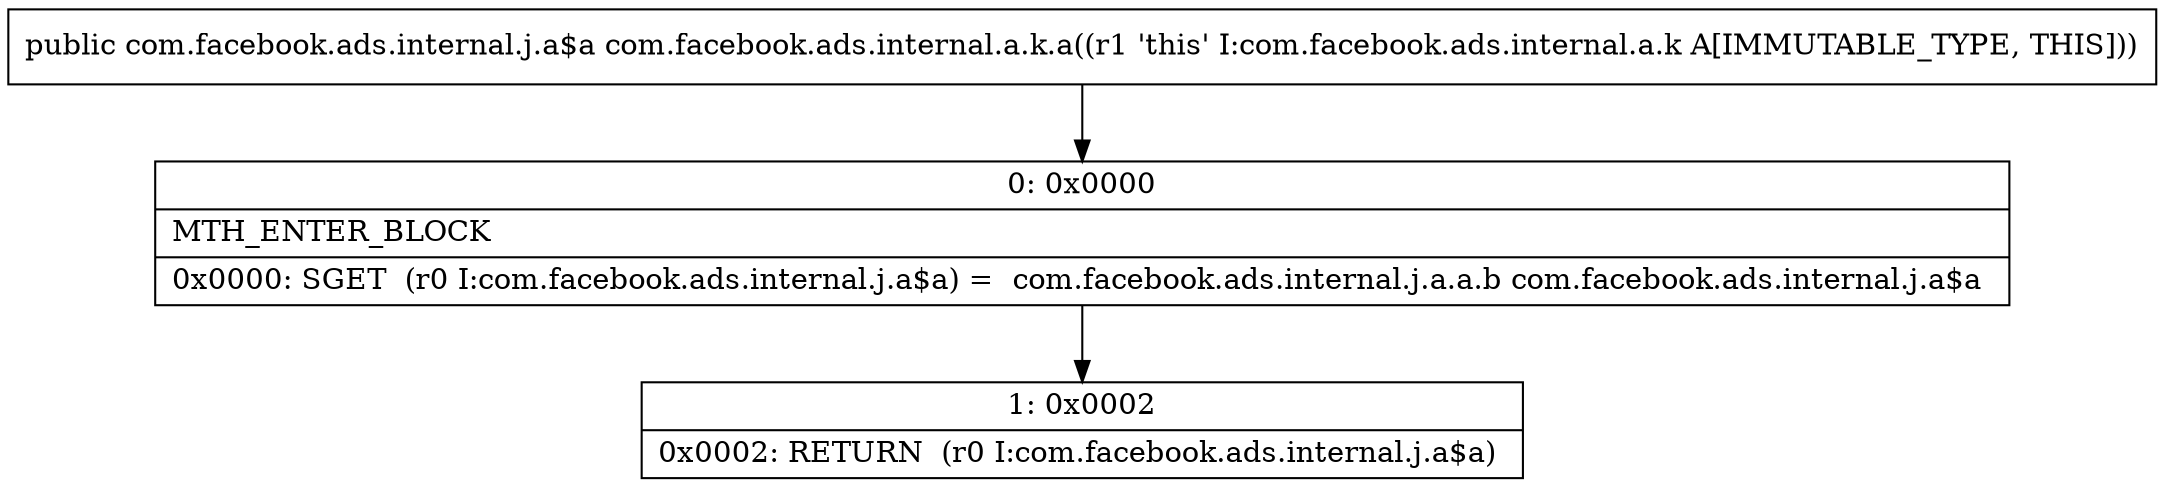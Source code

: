 digraph "CFG forcom.facebook.ads.internal.a.k.a()Lcom\/facebook\/ads\/internal\/j\/a$a;" {
Node_0 [shape=record,label="{0\:\ 0x0000|MTH_ENTER_BLOCK\l|0x0000: SGET  (r0 I:com.facebook.ads.internal.j.a$a) =  com.facebook.ads.internal.j.a.a.b com.facebook.ads.internal.j.a$a \l}"];
Node_1 [shape=record,label="{1\:\ 0x0002|0x0002: RETURN  (r0 I:com.facebook.ads.internal.j.a$a) \l}"];
MethodNode[shape=record,label="{public com.facebook.ads.internal.j.a$a com.facebook.ads.internal.a.k.a((r1 'this' I:com.facebook.ads.internal.a.k A[IMMUTABLE_TYPE, THIS])) }"];
MethodNode -> Node_0;
Node_0 -> Node_1;
}

